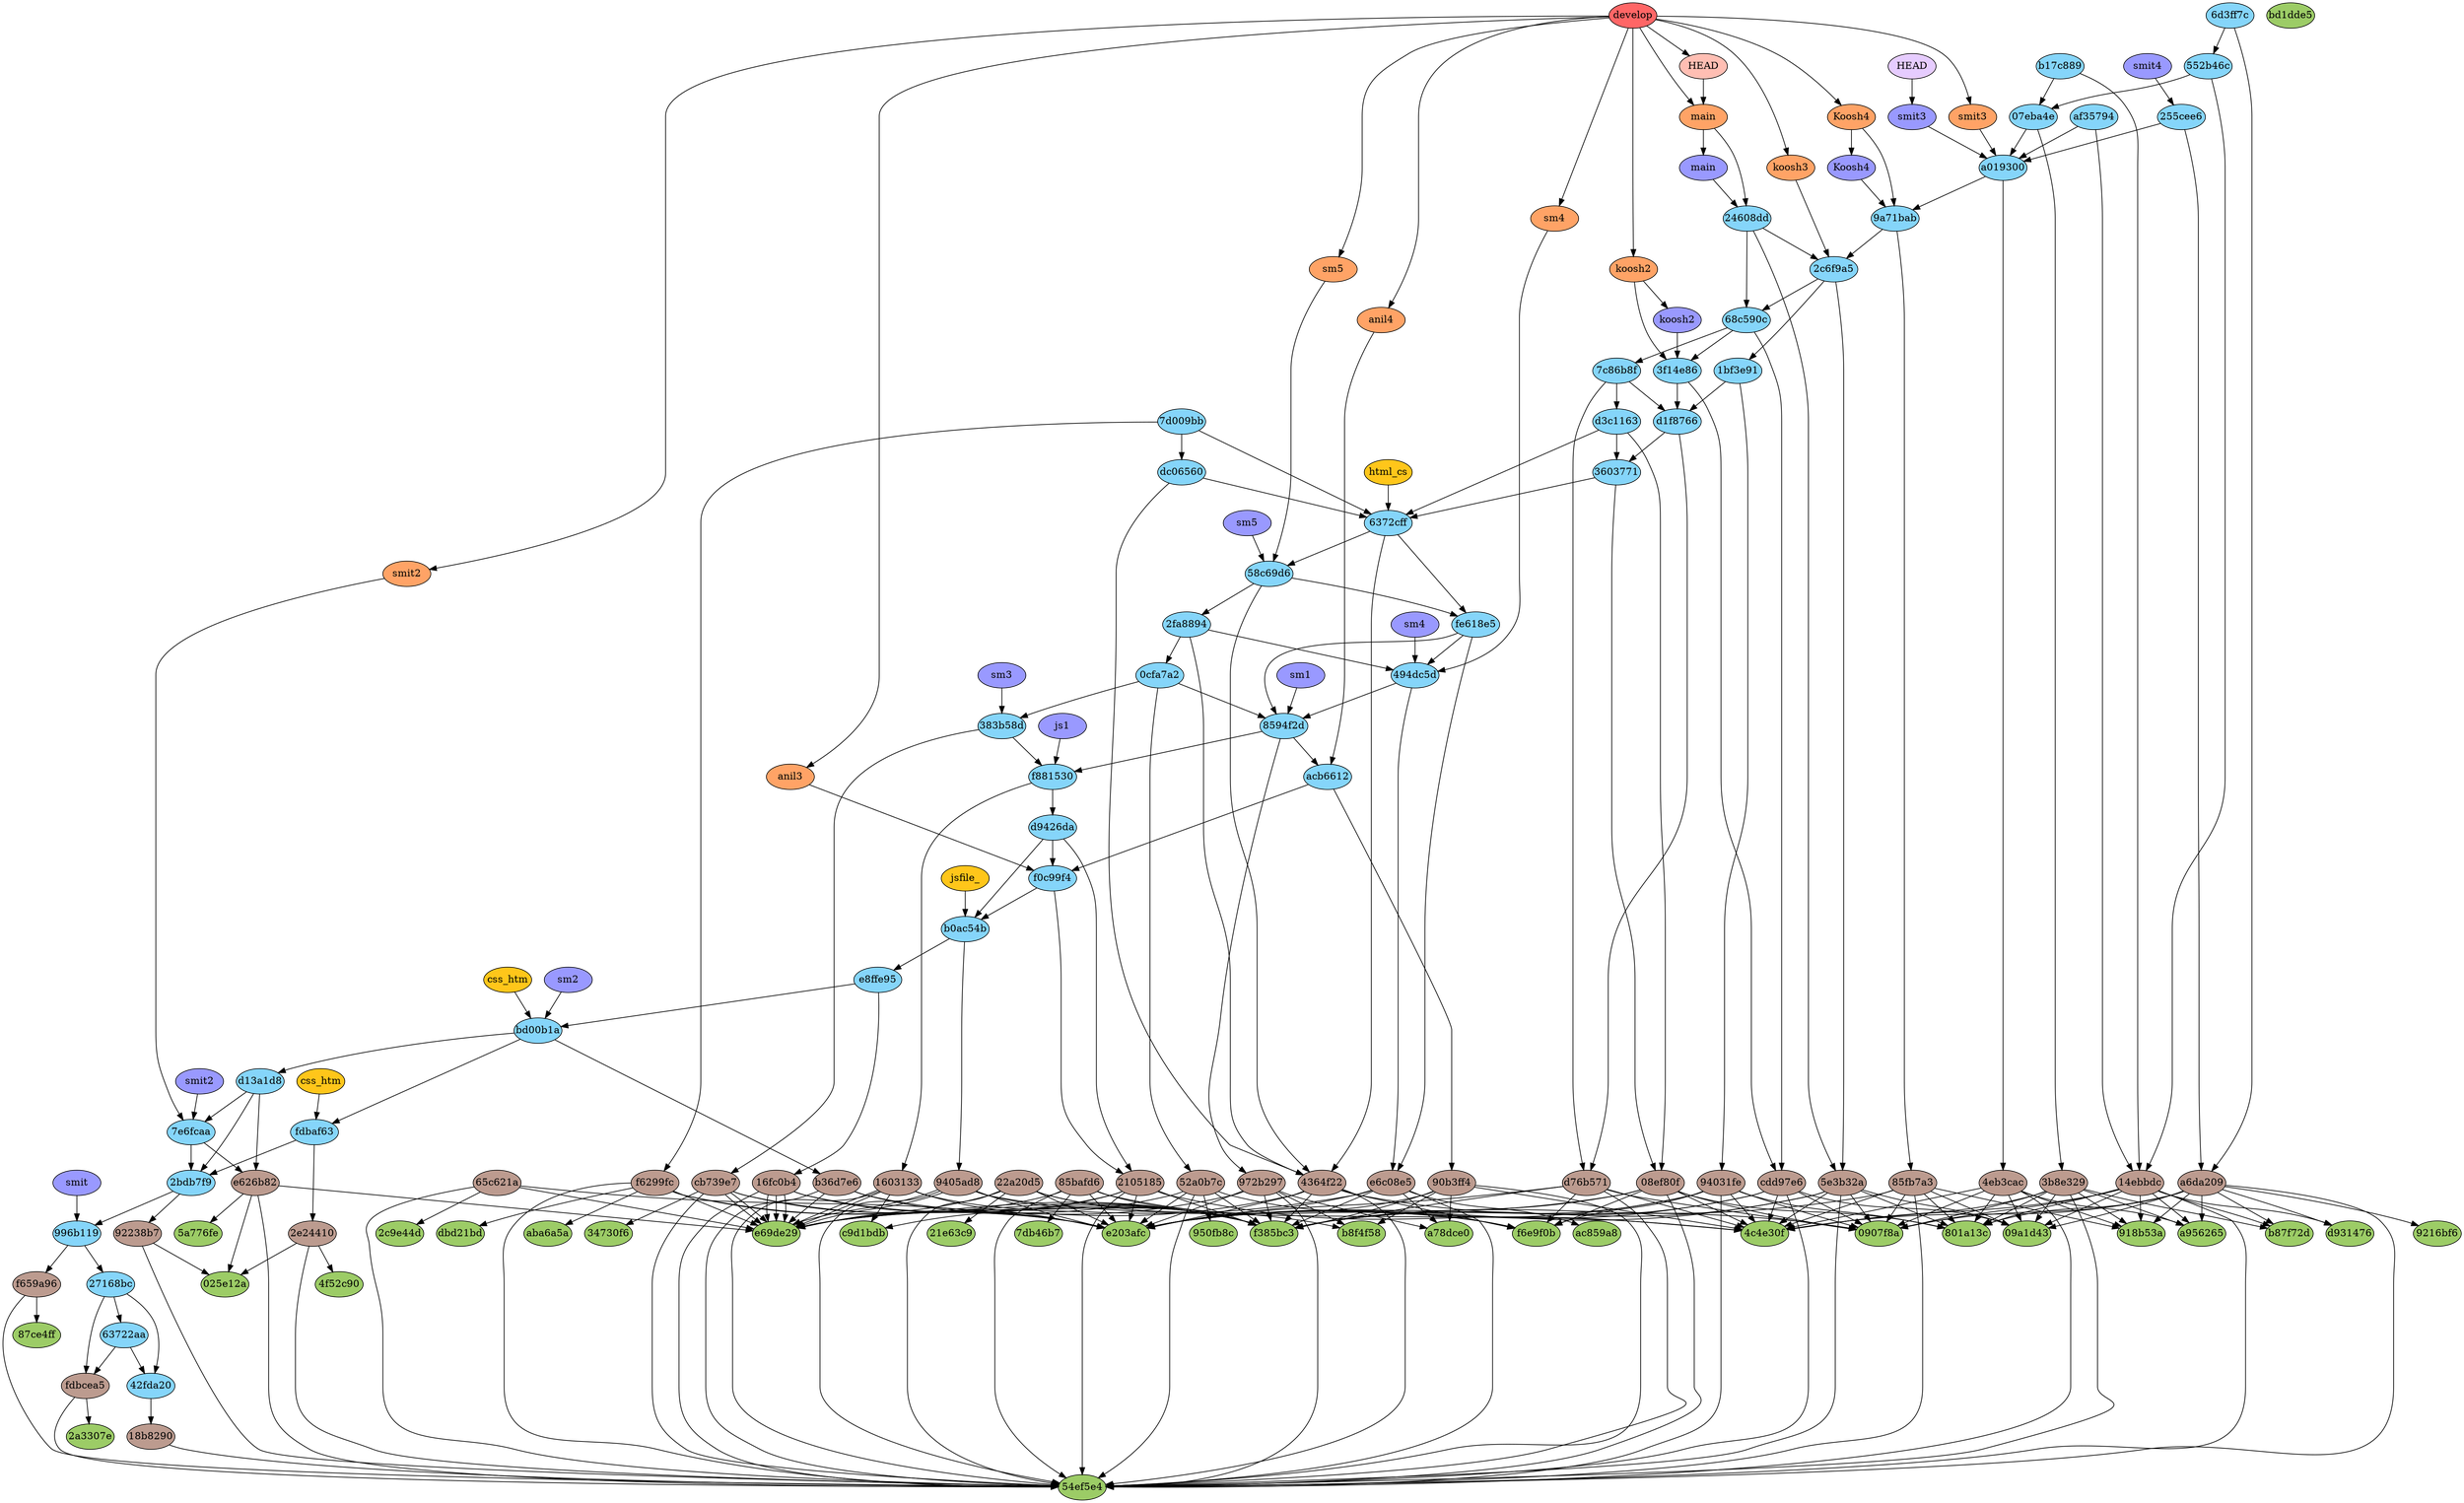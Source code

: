 digraph auto {
	graph [bgcolor=transparent]
	node [fixedsize=true style=filled width=0.95]
	"025e12a2d3c299935d744ea50833631679b128f5" [label="025e12a" fillcolor="#9ccc66"]
	"0907f8a0ab5c6d5aac7a6eb6f450ac57ad9f7856" [label="0907f8a" fillcolor="#9ccc66"]
	"09a1d43fa9dd03673c5a6683ce6570af875fa639" [label="09a1d43" fillcolor="#9ccc66"]
	"21e63c9a0003213a4cb2a0b214976bcee79ded65" [label="21e63c9" fillcolor="#9ccc66"]
	"2a3307e6277bccb6f06114865a2fd569e49e3162" [label="2a3307e" fillcolor="#9ccc66"]
	"2c9e44d42b731743ea1760d8265a14ad4be92c57" [label="2c9e44d" fillcolor="#9ccc66"]
	"34730f69b0415c18751c10579b3f1d33f0e72b1d" [label="34730f6" fillcolor="#9ccc66"]
	"4c4e30ffe66c7ef3ec60f8fdd4b7a3794564d8e1" [label="4c4e30f" fillcolor="#9ccc66"]
	"4f52c9066302dae6205df8d9d05d248cc44cf3ae" [label="4f52c90" fillcolor="#9ccc66"]
	"54ef5e46997fa4dadc5dd1f615c24daf3751232f" [label="54ef5e4" fillcolor="#9ccc66"]
	"5a776fe2833a135ba953c233f12a40859c499389" [label="5a776fe" fillcolor="#9ccc66"]
	"7db46b70a67619b2e4236b2542e626f1d9cdf0d6" [label="7db46b7" fillcolor="#9ccc66"]
	"801a13c8a942b9dc75c0362674c762fef686a52d" [label="801a13c" fillcolor="#9ccc66"]
	"87ce4ff118e3e0cbf7599f2d753416449ac0dce4" [label="87ce4ff" fillcolor="#9ccc66"]
	"918b53ac6f79f2d5fac6c55d49718ebd7da21e9d" [label="918b53a" fillcolor="#9ccc66"]
	"9216bf623df1d320b462d4f8b7ba479842a02798" [label="9216bf6" fillcolor="#9ccc66"]
	"950fb8c96d31f7a2cb73aeae348f887f361cb5e8" [label="950fb8c" fillcolor="#9ccc66"]
	a78dce0ca7af49bf731a9951d2de40ed9e18f211 [label=a78dce0 fillcolor="#9ccc66"]
	a956265e6c5b3fe4b164a1815d54deb47c5f8bad [label=a956265 fillcolor="#9ccc66"]
	aba6a5a9f290ec17065b0761489588497241268a [label=aba6a5a fillcolor="#9ccc66"]
	ac859a8ae2a1f2d9c89ad1fd42c3abcd7a368ffa [label=ac859a8 fillcolor="#9ccc66"]
	b87f72de4ae8449fc5c7d8450f6017a016fcf582 [label=b87f72d fillcolor="#9ccc66"]
	b8f4f582a02b66be170e6be90bf61f663c275419 [label=b8f4f58 fillcolor="#9ccc66"]
	bd1dde55811507db699a5dd60ab10228993ac9a9 [label=bd1dde5 fillcolor="#9ccc66"]
	c9d1bdb13cf34512d5a09e8ade7a228cf4211f16 [label=c9d1bdb fillcolor="#9ccc66"]
	d931476db2a614bc1a03998d5370df3756be48b2 [label=d931476 fillcolor="#9ccc66"]
	dbd21bd476873a20fa76be94ef6cc726f48ff8c7 [label=dbd21bd fillcolor="#9ccc66"]
	e203afc7e4dbd3e149647095c34dc554c5fc04f5 [label=e203afc fillcolor="#9ccc66"]
	e69de29bb2d1d6434b8b29ae775ad8c2e48c5391 [label=e69de29 fillcolor="#9ccc66"]
	f385bc35c42b800c2e85d98bf1839606113fc213 [label=f385bc3 fillcolor="#9ccc66"]
	f6e9f0bb646b2984736077508ac14749cfea23d9 [label=f6e9f0b fillcolor="#9ccc66"]
	"08ef80fbcec946b3b271da8857341a9e4baec30a" [label="08ef80f" fillcolor="#bc9b8f"]
	"08ef80fbcec946b3b271da8857341a9e4baec30a" -> "54ef5e46997fa4dadc5dd1f615c24daf3751232f"
	"08ef80fbcec946b3b271da8857341a9e4baec30a" -> e203afc7e4dbd3e149647095c34dc554c5fc04f5
	"08ef80fbcec946b3b271da8857341a9e4baec30a" -> f6e9f0bb646b2984736077508ac14749cfea23d9
	"08ef80fbcec946b3b271da8857341a9e4baec30a" -> "0907f8a0ab5c6d5aac7a6eb6f450ac57ad9f7856"
	"08ef80fbcec946b3b271da8857341a9e4baec30a" -> "801a13c8a942b9dc75c0362674c762fef686a52d"
	"08ef80fbcec946b3b271da8857341a9e4baec30a" -> f385bc35c42b800c2e85d98bf1839606113fc213
	"08ef80fbcec946b3b271da8857341a9e4baec30a" -> "4c4e30ffe66c7ef3ec60f8fdd4b7a3794564d8e1"
	"14ebbdcd248b43fda7b6239ddcbeed6a010b1eba" [label="14ebbdc" fillcolor="#bc9b8f"]
	"14ebbdcd248b43fda7b6239ddcbeed6a010b1eba" -> "54ef5e46997fa4dadc5dd1f615c24daf3751232f"
	"14ebbdcd248b43fda7b6239ddcbeed6a010b1eba" -> d931476db2a614bc1a03998d5370df3756be48b2
	"14ebbdcd248b43fda7b6239ddcbeed6a010b1eba" -> b87f72de4ae8449fc5c7d8450f6017a016fcf582
	"14ebbdcd248b43fda7b6239ddcbeed6a010b1eba" -> "918b53ac6f79f2d5fac6c55d49718ebd7da21e9d"
	"14ebbdcd248b43fda7b6239ddcbeed6a010b1eba" -> "09a1d43fa9dd03673c5a6683ce6570af875fa639"
	"14ebbdcd248b43fda7b6239ddcbeed6a010b1eba" -> "0907f8a0ab5c6d5aac7a6eb6f450ac57ad9f7856"
	"14ebbdcd248b43fda7b6239ddcbeed6a010b1eba" -> a956265e6c5b3fe4b164a1815d54deb47c5f8bad
	"14ebbdcd248b43fda7b6239ddcbeed6a010b1eba" -> "4c4e30ffe66c7ef3ec60f8fdd4b7a3794564d8e1"
	"14ebbdcd248b43fda7b6239ddcbeed6a010b1eba" -> "801a13c8a942b9dc75c0362674c762fef686a52d"
	"1603133d898f180ae48b0f8b3f4160a55d96c789" [label=1603133 fillcolor="#bc9b8f"]
	"1603133d898f180ae48b0f8b3f4160a55d96c789" -> "54ef5e46997fa4dadc5dd1f615c24daf3751232f"
	"1603133d898f180ae48b0f8b3f4160a55d96c789" -> e203afc7e4dbd3e149647095c34dc554c5fc04f5
	"1603133d898f180ae48b0f8b3f4160a55d96c789" -> c9d1bdb13cf34512d5a09e8ade7a228cf4211f16
	"1603133d898f180ae48b0f8b3f4160a55d96c789" -> e69de29bb2d1d6434b8b29ae775ad8c2e48c5391
	"1603133d898f180ae48b0f8b3f4160a55d96c789" -> f385bc35c42b800c2e85d98bf1839606113fc213
	"1603133d898f180ae48b0f8b3f4160a55d96c789" -> e69de29bb2d1d6434b8b29ae775ad8c2e48c5391
	"16fc0b4d3187ccc8e098395c262a44e9af2dce95" [label="16fc0b4" fillcolor="#bc9b8f"]
	"16fc0b4d3187ccc8e098395c262a44e9af2dce95" -> "54ef5e46997fa4dadc5dd1f615c24daf3751232f"
	"16fc0b4d3187ccc8e098395c262a44e9af2dce95" -> e203afc7e4dbd3e149647095c34dc554c5fc04f5
	"16fc0b4d3187ccc8e098395c262a44e9af2dce95" -> e69de29bb2d1d6434b8b29ae775ad8c2e48c5391
	"16fc0b4d3187ccc8e098395c262a44e9af2dce95" -> e69de29bb2d1d6434b8b29ae775ad8c2e48c5391
	"16fc0b4d3187ccc8e098395c262a44e9af2dce95" -> f385bc35c42b800c2e85d98bf1839606113fc213
	"16fc0b4d3187ccc8e098395c262a44e9af2dce95" -> e69de29bb2d1d6434b8b29ae775ad8c2e48c5391
	"18b8290ccd4fc980729c7337e24f33cf74caa8ea" [label="18b8290" fillcolor="#bc9b8f"]
	"18b8290ccd4fc980729c7337e24f33cf74caa8ea" -> "54ef5e46997fa4dadc5dd1f615c24daf3751232f"
	"21051850a6c05c931362b1c1bc6c61691b870cd5" [label=2105185 fillcolor="#bc9b8f"]
	"21051850a6c05c931362b1c1bc6c61691b870cd5" -> "54ef5e46997fa4dadc5dd1f615c24daf3751232f"
	"21051850a6c05c931362b1c1bc6c61691b870cd5" -> e203afc7e4dbd3e149647095c34dc554c5fc04f5
	"21051850a6c05c931362b1c1bc6c61691b870cd5" -> c9d1bdb13cf34512d5a09e8ade7a228cf4211f16
	"21051850a6c05c931362b1c1bc6c61691b870cd5" -> e69de29bb2d1d6434b8b29ae775ad8c2e48c5391
	"21051850a6c05c931362b1c1bc6c61691b870cd5" -> f385bc35c42b800c2e85d98bf1839606113fc213
	"21051850a6c05c931362b1c1bc6c61691b870cd5" -> "4c4e30ffe66c7ef3ec60f8fdd4b7a3794564d8e1"
	"22a20d57e59c3417372285a6934a1a25e56e0b4c" [label="22a20d5" fillcolor="#bc9b8f"]
	"22a20d57e59c3417372285a6934a1a25e56e0b4c" -> "54ef5e46997fa4dadc5dd1f615c24daf3751232f"
	"22a20d57e59c3417372285a6934a1a25e56e0b4c" -> e203afc7e4dbd3e149647095c34dc554c5fc04f5
	"22a20d57e59c3417372285a6934a1a25e56e0b4c" -> "21e63c9a0003213a4cb2a0b214976bcee79ded65"
	"22a20d57e59c3417372285a6934a1a25e56e0b4c" -> b8f4f582a02b66be170e6be90bf61f663c275419
	"22a20d57e59c3417372285a6934a1a25e56e0b4c" -> f385bc35c42b800c2e85d98bf1839606113fc213
	"22a20d57e59c3417372285a6934a1a25e56e0b4c" -> e69de29bb2d1d6434b8b29ae775ad8c2e48c5391
	"2e24410bf9259914400b259826a0ecfee8c62a83" [label="2e24410" fillcolor="#bc9b8f"]
	"2e24410bf9259914400b259826a0ecfee8c62a83" -> "54ef5e46997fa4dadc5dd1f615c24daf3751232f"
	"2e24410bf9259914400b259826a0ecfee8c62a83" -> "025e12a2d3c299935d744ea50833631679b128f5"
	"2e24410bf9259914400b259826a0ecfee8c62a83" -> "4f52c9066302dae6205df8d9d05d248cc44cf3ae"
	"3b8e32960eab16390633e9b6c50dcbfd900c5f93" [label="3b8e329" fillcolor="#bc9b8f"]
	"3b8e32960eab16390633e9b6c50dcbfd900c5f93" -> "54ef5e46997fa4dadc5dd1f615c24daf3751232f"
	"3b8e32960eab16390633e9b6c50dcbfd900c5f93" -> b87f72de4ae8449fc5c7d8450f6017a016fcf582
	"3b8e32960eab16390633e9b6c50dcbfd900c5f93" -> "918b53ac6f79f2d5fac6c55d49718ebd7da21e9d"
	"3b8e32960eab16390633e9b6c50dcbfd900c5f93" -> "09a1d43fa9dd03673c5a6683ce6570af875fa639"
	"3b8e32960eab16390633e9b6c50dcbfd900c5f93" -> "0907f8a0ab5c6d5aac7a6eb6f450ac57ad9f7856"
	"3b8e32960eab16390633e9b6c50dcbfd900c5f93" -> a956265e6c5b3fe4b164a1815d54deb47c5f8bad
	"3b8e32960eab16390633e9b6c50dcbfd900c5f93" -> "4c4e30ffe66c7ef3ec60f8fdd4b7a3794564d8e1"
	"3b8e32960eab16390633e9b6c50dcbfd900c5f93" -> "801a13c8a942b9dc75c0362674c762fef686a52d"
	"4364f221a9ba2040d33ef7caa91170267e3b42fd" [label="4364f22" fillcolor="#bc9b8f"]
	"4364f221a9ba2040d33ef7caa91170267e3b42fd" -> "54ef5e46997fa4dadc5dd1f615c24daf3751232f"
	"4364f221a9ba2040d33ef7caa91170267e3b42fd" -> e203afc7e4dbd3e149647095c34dc554c5fc04f5
	"4364f221a9ba2040d33ef7caa91170267e3b42fd" -> f6e9f0bb646b2984736077508ac14749cfea23d9
	"4364f221a9ba2040d33ef7caa91170267e3b42fd" -> "0907f8a0ab5c6d5aac7a6eb6f450ac57ad9f7856"
	"4364f221a9ba2040d33ef7caa91170267e3b42fd" -> f385bc35c42b800c2e85d98bf1839606113fc213
	"4364f221a9ba2040d33ef7caa91170267e3b42fd" -> e69de29bb2d1d6434b8b29ae775ad8c2e48c5391
	"4eb3caced579ca4d41008e53f98cc7108e889dc4" [label="4eb3cac" fillcolor="#bc9b8f"]
	"4eb3caced579ca4d41008e53f98cc7108e889dc4" -> "54ef5e46997fa4dadc5dd1f615c24daf3751232f"
	"4eb3caced579ca4d41008e53f98cc7108e889dc4" -> "918b53ac6f79f2d5fac6c55d49718ebd7da21e9d"
	"4eb3caced579ca4d41008e53f98cc7108e889dc4" -> "09a1d43fa9dd03673c5a6683ce6570af875fa639"
	"4eb3caced579ca4d41008e53f98cc7108e889dc4" -> "0907f8a0ab5c6d5aac7a6eb6f450ac57ad9f7856"
	"4eb3caced579ca4d41008e53f98cc7108e889dc4" -> a956265e6c5b3fe4b164a1815d54deb47c5f8bad
	"4eb3caced579ca4d41008e53f98cc7108e889dc4" -> "4c4e30ffe66c7ef3ec60f8fdd4b7a3794564d8e1"
	"4eb3caced579ca4d41008e53f98cc7108e889dc4" -> "801a13c8a942b9dc75c0362674c762fef686a52d"
	"52a0b7ca741045d2fdda51c945fbc8ef4c70c2a4" [label="52a0b7c" fillcolor="#bc9b8f"]
	"52a0b7ca741045d2fdda51c945fbc8ef4c70c2a4" -> "54ef5e46997fa4dadc5dd1f615c24daf3751232f"
	"52a0b7ca741045d2fdda51c945fbc8ef4c70c2a4" -> e203afc7e4dbd3e149647095c34dc554c5fc04f5
	"52a0b7ca741045d2fdda51c945fbc8ef4c70c2a4" -> f6e9f0bb646b2984736077508ac14749cfea23d9
	"52a0b7ca741045d2fdda51c945fbc8ef4c70c2a4" -> "950fb8c96d31f7a2cb73aeae348f887f361cb5e8"
	"52a0b7ca741045d2fdda51c945fbc8ef4c70c2a4" -> f385bc35c42b800c2e85d98bf1839606113fc213
	"52a0b7ca741045d2fdda51c945fbc8ef4c70c2a4" -> e69de29bb2d1d6434b8b29ae775ad8c2e48c5391
	"5e3b32a60eddf9cd15b5d1d34624b3e151493acc" [label="5e3b32a" fillcolor="#bc9b8f"]
	"5e3b32a60eddf9cd15b5d1d34624b3e151493acc" -> "54ef5e46997fa4dadc5dd1f615c24daf3751232f"
	"5e3b32a60eddf9cd15b5d1d34624b3e151493acc" -> e203afc7e4dbd3e149647095c34dc554c5fc04f5
	"5e3b32a60eddf9cd15b5d1d34624b3e151493acc" -> "09a1d43fa9dd03673c5a6683ce6570af875fa639"
	"5e3b32a60eddf9cd15b5d1d34624b3e151493acc" -> "0907f8a0ab5c6d5aac7a6eb6f450ac57ad9f7856"
	"5e3b32a60eddf9cd15b5d1d34624b3e151493acc" -> f385bc35c42b800c2e85d98bf1839606113fc213
	"5e3b32a60eddf9cd15b5d1d34624b3e151493acc" -> "4c4e30ffe66c7ef3ec60f8fdd4b7a3794564d8e1"
	"5e3b32a60eddf9cd15b5d1d34624b3e151493acc" -> "801a13c8a942b9dc75c0362674c762fef686a52d"
	"65c621af2fa8b5dba40f44c1f1f252d086aa6830" [label="65c621a" fillcolor="#bc9b8f"]
	"65c621af2fa8b5dba40f44c1f1f252d086aa6830" -> "54ef5e46997fa4dadc5dd1f615c24daf3751232f"
	"65c621af2fa8b5dba40f44c1f1f252d086aa6830" -> e203afc7e4dbd3e149647095c34dc554c5fc04f5
	"65c621af2fa8b5dba40f44c1f1f252d086aa6830" -> "2c9e44d42b731743ea1760d8265a14ad4be92c57"
	"65c621af2fa8b5dba40f44c1f1f252d086aa6830" -> e69de29bb2d1d6434b8b29ae775ad8c2e48c5391
	"85bafd65dc9bc0c0ea25cbea35e92f9a4dbc8e3c" [label="85bafd6" fillcolor="#bc9b8f"]
	"85bafd65dc9bc0c0ea25cbea35e92f9a4dbc8e3c" -> "54ef5e46997fa4dadc5dd1f615c24daf3751232f"
	"85bafd65dc9bc0c0ea25cbea35e92f9a4dbc8e3c" -> e203afc7e4dbd3e149647095c34dc554c5fc04f5
	"85bafd65dc9bc0c0ea25cbea35e92f9a4dbc8e3c" -> f6e9f0bb646b2984736077508ac14749cfea23d9
	"85bafd65dc9bc0c0ea25cbea35e92f9a4dbc8e3c" -> "7db46b70a67619b2e4236b2542e626f1d9cdf0d6"
	"85bafd65dc9bc0c0ea25cbea35e92f9a4dbc8e3c" -> f385bc35c42b800c2e85d98bf1839606113fc213
	"85bafd65dc9bc0c0ea25cbea35e92f9a4dbc8e3c" -> e69de29bb2d1d6434b8b29ae775ad8c2e48c5391
	"85fb7a3d9231290784bf9faff1708572368dedff" [label="85fb7a3" fillcolor="#bc9b8f"]
	"85fb7a3d9231290784bf9faff1708572368dedff" -> "54ef5e46997fa4dadc5dd1f615c24daf3751232f"
	"85fb7a3d9231290784bf9faff1708572368dedff" -> "918b53ac6f79f2d5fac6c55d49718ebd7da21e9d"
	"85fb7a3d9231290784bf9faff1708572368dedff" -> "09a1d43fa9dd03673c5a6683ce6570af875fa639"
	"85fb7a3d9231290784bf9faff1708572368dedff" -> "0907f8a0ab5c6d5aac7a6eb6f450ac57ad9f7856"
	"85fb7a3d9231290784bf9faff1708572368dedff" -> f385bc35c42b800c2e85d98bf1839606113fc213
	"85fb7a3d9231290784bf9faff1708572368dedff" -> "4c4e30ffe66c7ef3ec60f8fdd4b7a3794564d8e1"
	"85fb7a3d9231290784bf9faff1708572368dedff" -> "801a13c8a942b9dc75c0362674c762fef686a52d"
	"90b3ff46a4cf542d8d5e3da1cd1f089b22faa7fa" [label="90b3ff4" fillcolor="#bc9b8f"]
	"90b3ff46a4cf542d8d5e3da1cd1f089b22faa7fa" -> "54ef5e46997fa4dadc5dd1f615c24daf3751232f"
	"90b3ff46a4cf542d8d5e3da1cd1f089b22faa7fa" -> e203afc7e4dbd3e149647095c34dc554c5fc04f5
	"90b3ff46a4cf542d8d5e3da1cd1f089b22faa7fa" -> a78dce0ca7af49bf731a9951d2de40ed9e18f211
	"90b3ff46a4cf542d8d5e3da1cd1f089b22faa7fa" -> b8f4f582a02b66be170e6be90bf61f663c275419
	"90b3ff46a4cf542d8d5e3da1cd1f089b22faa7fa" -> f385bc35c42b800c2e85d98bf1839606113fc213
	"90b3ff46a4cf542d8d5e3da1cd1f089b22faa7fa" -> "4c4e30ffe66c7ef3ec60f8fdd4b7a3794564d8e1"
	"92238b7535cd5415dafe1e0bec56fa53cfe42303" [label="92238b7" fillcolor="#bc9b8f"]
	"92238b7535cd5415dafe1e0bec56fa53cfe42303" -> "54ef5e46997fa4dadc5dd1f615c24daf3751232f"
	"92238b7535cd5415dafe1e0bec56fa53cfe42303" -> "025e12a2d3c299935d744ea50833631679b128f5"
	"94031fe0ca170257f2edf852bcf9202bc14bad43" [label="94031fe" fillcolor="#bc9b8f"]
	"94031fe0ca170257f2edf852bcf9202bc14bad43" -> "54ef5e46997fa4dadc5dd1f615c24daf3751232f"
	"94031fe0ca170257f2edf852bcf9202bc14bad43" -> e203afc7e4dbd3e149647095c34dc554c5fc04f5
	"94031fe0ca170257f2edf852bcf9202bc14bad43" -> f6e9f0bb646b2984736077508ac14749cfea23d9
	"94031fe0ca170257f2edf852bcf9202bc14bad43" -> "0907f8a0ab5c6d5aac7a6eb6f450ac57ad9f7856"
	"94031fe0ca170257f2edf852bcf9202bc14bad43" -> f385bc35c42b800c2e85d98bf1839606113fc213
	"94031fe0ca170257f2edf852bcf9202bc14bad43" -> "4c4e30ffe66c7ef3ec60f8fdd4b7a3794564d8e1"
	"94031fe0ca170257f2edf852bcf9202bc14bad43" -> "801a13c8a942b9dc75c0362674c762fef686a52d"
	"9405ad8ef02f20603a4dbf86dd3c2c7bc1678705" [label="9405ad8" fillcolor="#bc9b8f"]
	"9405ad8ef02f20603a4dbf86dd3c2c7bc1678705" -> "54ef5e46997fa4dadc5dd1f615c24daf3751232f"
	"9405ad8ef02f20603a4dbf86dd3c2c7bc1678705" -> e203afc7e4dbd3e149647095c34dc554c5fc04f5
	"9405ad8ef02f20603a4dbf86dd3c2c7bc1678705" -> e69de29bb2d1d6434b8b29ae775ad8c2e48c5391
	"9405ad8ef02f20603a4dbf86dd3c2c7bc1678705" -> e69de29bb2d1d6434b8b29ae775ad8c2e48c5391
	"9405ad8ef02f20603a4dbf86dd3c2c7bc1678705" -> f385bc35c42b800c2e85d98bf1839606113fc213
	"9405ad8ef02f20603a4dbf86dd3c2c7bc1678705" -> "4c4e30ffe66c7ef3ec60f8fdd4b7a3794564d8e1"
	"972b2971ebfea701bef04b56ef9a6642e8f8ef55" [label="972b297" fillcolor="#bc9b8f"]
	"972b2971ebfea701bef04b56ef9a6642e8f8ef55" -> "54ef5e46997fa4dadc5dd1f615c24daf3751232f"
	"972b2971ebfea701bef04b56ef9a6642e8f8ef55" -> e203afc7e4dbd3e149647095c34dc554c5fc04f5
	"972b2971ebfea701bef04b56ef9a6642e8f8ef55" -> a78dce0ca7af49bf731a9951d2de40ed9e18f211
	"972b2971ebfea701bef04b56ef9a6642e8f8ef55" -> b8f4f582a02b66be170e6be90bf61f663c275419
	"972b2971ebfea701bef04b56ef9a6642e8f8ef55" -> f385bc35c42b800c2e85d98bf1839606113fc213
	"972b2971ebfea701bef04b56ef9a6642e8f8ef55" -> e69de29bb2d1d6434b8b29ae775ad8c2e48c5391
	a6da209686d7e3e67dcf839c073746cd113a69ad [label=a6da209 fillcolor="#bc9b8f"]
	a6da209686d7e3e67dcf839c073746cd113a69ad -> "54ef5e46997fa4dadc5dd1f615c24daf3751232f"
	a6da209686d7e3e67dcf839c073746cd113a69ad -> d931476db2a614bc1a03998d5370df3756be48b2
	a6da209686d7e3e67dcf839c073746cd113a69ad -> b87f72de4ae8449fc5c7d8450f6017a016fcf582
	a6da209686d7e3e67dcf839c073746cd113a69ad -> "9216bf623df1d320b462d4f8b7ba479842a02798"
	a6da209686d7e3e67dcf839c073746cd113a69ad -> "918b53ac6f79f2d5fac6c55d49718ebd7da21e9d"
	a6da209686d7e3e67dcf839c073746cd113a69ad -> "09a1d43fa9dd03673c5a6683ce6570af875fa639"
	a6da209686d7e3e67dcf839c073746cd113a69ad -> "0907f8a0ab5c6d5aac7a6eb6f450ac57ad9f7856"
	a6da209686d7e3e67dcf839c073746cd113a69ad -> a956265e6c5b3fe4b164a1815d54deb47c5f8bad
	a6da209686d7e3e67dcf839c073746cd113a69ad -> "4c4e30ffe66c7ef3ec60f8fdd4b7a3794564d8e1"
	a6da209686d7e3e67dcf839c073746cd113a69ad -> "801a13c8a942b9dc75c0362674c762fef686a52d"
	b36d7e619aa2d1c5f18dd7a3e5b40d75fb43351d [label=b36d7e6 fillcolor="#bc9b8f"]
	b36d7e619aa2d1c5f18dd7a3e5b40d75fb43351d -> "54ef5e46997fa4dadc5dd1f615c24daf3751232f"
	b36d7e619aa2d1c5f18dd7a3e5b40d75fb43351d -> e203afc7e4dbd3e149647095c34dc554c5fc04f5
	b36d7e619aa2d1c5f18dd7a3e5b40d75fb43351d -> f385bc35c42b800c2e85d98bf1839606113fc213
	b36d7e619aa2d1c5f18dd7a3e5b40d75fb43351d -> e69de29bb2d1d6434b8b29ae775ad8c2e48c5391
	cb739e7ebfee7fbedcbd21c97c40de1b66b3bd86 [label=cb739e7 fillcolor="#bc9b8f"]
	cb739e7ebfee7fbedcbd21c97c40de1b66b3bd86 -> "54ef5e46997fa4dadc5dd1f615c24daf3751232f"
	cb739e7ebfee7fbedcbd21c97c40de1b66b3bd86 -> e203afc7e4dbd3e149647095c34dc554c5fc04f5
	cb739e7ebfee7fbedcbd21c97c40de1b66b3bd86 -> "34730f69b0415c18751c10579b3f1d33f0e72b1d"
	cb739e7ebfee7fbedcbd21c97c40de1b66b3bd86 -> e69de29bb2d1d6434b8b29ae775ad8c2e48c5391
	cb739e7ebfee7fbedcbd21c97c40de1b66b3bd86 -> f385bc35c42b800c2e85d98bf1839606113fc213
	cb739e7ebfee7fbedcbd21c97c40de1b66b3bd86 -> e69de29bb2d1d6434b8b29ae775ad8c2e48c5391
	cdd97e6540307e38bb29d7eb54dc3c1a1803f499 [label=cdd97e6 fillcolor="#bc9b8f"]
	cdd97e6540307e38bb29d7eb54dc3c1a1803f499 -> "54ef5e46997fa4dadc5dd1f615c24daf3751232f"
	cdd97e6540307e38bb29d7eb54dc3c1a1803f499 -> e203afc7e4dbd3e149647095c34dc554c5fc04f5
	cdd97e6540307e38bb29d7eb54dc3c1a1803f499 -> "09a1d43fa9dd03673c5a6683ce6570af875fa639"
	cdd97e6540307e38bb29d7eb54dc3c1a1803f499 -> "0907f8a0ab5c6d5aac7a6eb6f450ac57ad9f7856"
	cdd97e6540307e38bb29d7eb54dc3c1a1803f499 -> f385bc35c42b800c2e85d98bf1839606113fc213
	cdd97e6540307e38bb29d7eb54dc3c1a1803f499 -> "4c4e30ffe66c7ef3ec60f8fdd4b7a3794564d8e1"
	d76b571717d617dcda3b356c59eea645dbc690a7 [label=d76b571 fillcolor="#bc9b8f"]
	d76b571717d617dcda3b356c59eea645dbc690a7 -> "54ef5e46997fa4dadc5dd1f615c24daf3751232f"
	d76b571717d617dcda3b356c59eea645dbc690a7 -> e203afc7e4dbd3e149647095c34dc554c5fc04f5
	d76b571717d617dcda3b356c59eea645dbc690a7 -> f6e9f0bb646b2984736077508ac14749cfea23d9
	d76b571717d617dcda3b356c59eea645dbc690a7 -> "0907f8a0ab5c6d5aac7a6eb6f450ac57ad9f7856"
	d76b571717d617dcda3b356c59eea645dbc690a7 -> f385bc35c42b800c2e85d98bf1839606113fc213
	d76b571717d617dcda3b356c59eea645dbc690a7 -> "4c4e30ffe66c7ef3ec60f8fdd4b7a3794564d8e1"
	e626b82307c7daed86b7ebeefb314c8a729cfbaa [label=e626b82 fillcolor="#bc9b8f"]
	e626b82307c7daed86b7ebeefb314c8a729cfbaa -> "54ef5e46997fa4dadc5dd1f615c24daf3751232f"
	e626b82307c7daed86b7ebeefb314c8a729cfbaa -> "025e12a2d3c299935d744ea50833631679b128f5"
	e626b82307c7daed86b7ebeefb314c8a729cfbaa -> "5a776fe2833a135ba953c233f12a40859c499389"
	e626b82307c7daed86b7ebeefb314c8a729cfbaa -> e69de29bb2d1d6434b8b29ae775ad8c2e48c5391
	e6c08e578a03dcc4a9232f500c67c43f23c9b803 [label=e6c08e5 fillcolor="#bc9b8f"]
	e6c08e578a03dcc4a9232f500c67c43f23c9b803 -> "54ef5e46997fa4dadc5dd1f615c24daf3751232f"
	e6c08e578a03dcc4a9232f500c67c43f23c9b803 -> e203afc7e4dbd3e149647095c34dc554c5fc04f5
	e6c08e578a03dcc4a9232f500c67c43f23c9b803 -> a78dce0ca7af49bf731a9951d2de40ed9e18f211
	e6c08e578a03dcc4a9232f500c67c43f23c9b803 -> ac859a8ae2a1f2d9c89ad1fd42c3abcd7a368ffa
	e6c08e578a03dcc4a9232f500c67c43f23c9b803 -> f385bc35c42b800c2e85d98bf1839606113fc213
	e6c08e578a03dcc4a9232f500c67c43f23c9b803 -> e69de29bb2d1d6434b8b29ae775ad8c2e48c5391
	f6299fc31204429b6a19b8587594fc68cc84e0d2 [label=f6299fc fillcolor="#bc9b8f"]
	f6299fc31204429b6a19b8587594fc68cc84e0d2 -> "54ef5e46997fa4dadc5dd1f615c24daf3751232f"
	f6299fc31204429b6a19b8587594fc68cc84e0d2 -> e203afc7e4dbd3e149647095c34dc554c5fc04f5
	f6299fc31204429b6a19b8587594fc68cc84e0d2 -> dbd21bd476873a20fa76be94ef6cc726f48ff8c7
	f6299fc31204429b6a19b8587594fc68cc84e0d2 -> aba6a5a9f290ec17065b0761489588497241268a
	f6299fc31204429b6a19b8587594fc68cc84e0d2 -> f385bc35c42b800c2e85d98bf1839606113fc213
	f6299fc31204429b6a19b8587594fc68cc84e0d2 -> e69de29bb2d1d6434b8b29ae775ad8c2e48c5391
	f659a96a4267a6db7935bc0ed4ab00de778fa979 [label=f659a96 fillcolor="#bc9b8f"]
	f659a96a4267a6db7935bc0ed4ab00de778fa979 -> "54ef5e46997fa4dadc5dd1f615c24daf3751232f"
	f659a96a4267a6db7935bc0ed4ab00de778fa979 -> "87ce4ff118e3e0cbf7599f2d753416449ac0dce4"
	fdbcea580f4a13d1089f9010db2aec6463c208c3 [label=fdbcea5 fillcolor="#bc9b8f"]
	fdbcea580f4a13d1089f9010db2aec6463c208c3 -> "54ef5e46997fa4dadc5dd1f615c24daf3751232f"
	fdbcea580f4a13d1089f9010db2aec6463c208c3 -> "2a3307e6277bccb6f06114865a2fd569e49e3162"
	"07eba4e13f1650c470183e392af3b0e99f79d66c" [label="07eba4e" fillcolor="#85d5fa"]
	"07eba4e13f1650c470183e392af3b0e99f79d66c" -> "3b8e32960eab16390633e9b6c50dcbfd900c5f93"
	"07eba4e13f1650c470183e392af3b0e99f79d66c" -> a0193000e48dc2e8bf8791f14ee757ae8a1be1a6
	"0cfa7a26b62e8d5f946af50f5ebb9218a4e91c45" [label="0cfa7a2" fillcolor="#85d5fa"]
	"0cfa7a26b62e8d5f946af50f5ebb9218a4e91c45" -> "52a0b7ca741045d2fdda51c945fbc8ef4c70c2a4"
	"0cfa7a26b62e8d5f946af50f5ebb9218a4e91c45" -> "8594f2d6be999bcb79233cfa6d6d15489bf4e38b"
	"0cfa7a26b62e8d5f946af50f5ebb9218a4e91c45" -> "383b58dde106a6655893febf743c43774d28eb8c"
	"1bf3e9193d26ddcd23cd1d6944ec42ef10d9e808" [label="1bf3e91" fillcolor="#85d5fa"]
	"1bf3e9193d26ddcd23cd1d6944ec42ef10d9e808" -> "94031fe0ca170257f2edf852bcf9202bc14bad43"
	"1bf3e9193d26ddcd23cd1d6944ec42ef10d9e808" -> d1f876624a319fda1e802984107a4d8633de3917
	"24608dd15b680849333c481498626eb636f1bbef" [label="24608dd" fillcolor="#85d5fa"]
	"24608dd15b680849333c481498626eb636f1bbef" -> "5e3b32a60eddf9cd15b5d1d34624b3e151493acc"
	"24608dd15b680849333c481498626eb636f1bbef" -> "68c590c83c95bc879b3c60d8650c06a544c5031f"
	"24608dd15b680849333c481498626eb636f1bbef" -> "2c6f9a58b440dba99c3db45ccbc394dc15644779"
	"255cee69f93c7ef4ddf294478f792ed2ef50fbf5" [label="255cee6" fillcolor="#85d5fa"]
	"255cee69f93c7ef4ddf294478f792ed2ef50fbf5" -> a6da209686d7e3e67dcf839c073746cd113a69ad
	"255cee69f93c7ef4ddf294478f792ed2ef50fbf5" -> a0193000e48dc2e8bf8791f14ee757ae8a1be1a6
	"27168bceacaf105665da39ca1c930f688cc4dc36" [label="27168bc" fillcolor="#85d5fa"]
	"27168bceacaf105665da39ca1c930f688cc4dc36" -> fdbcea580f4a13d1089f9010db2aec6463c208c3
	"27168bceacaf105665da39ca1c930f688cc4dc36" -> "42fda20a86e9c8844bf64d9abfa1e95359bfa3eb"
	"27168bceacaf105665da39ca1c930f688cc4dc36" -> "63722aab8d63600bc7d5fdc31e82543ed00cac26"
	"2bdb7f9819e5a813c64a92b4d8f1cc032db16edc" [label="2bdb7f9" fillcolor="#85d5fa"]
	"2bdb7f9819e5a813c64a92b4d8f1cc032db16edc" -> "92238b7535cd5415dafe1e0bec56fa53cfe42303"
	"2bdb7f9819e5a813c64a92b4d8f1cc032db16edc" -> "996b11977a96cd92f3b702b190e919acf2c8399d"
	"2c6f9a58b440dba99c3db45ccbc394dc15644779" [label="2c6f9a5" fillcolor="#85d5fa"]
	"2c6f9a58b440dba99c3db45ccbc394dc15644779" -> "5e3b32a60eddf9cd15b5d1d34624b3e151493acc"
	"2c6f9a58b440dba99c3db45ccbc394dc15644779" -> "1bf3e9193d26ddcd23cd1d6944ec42ef10d9e808"
	"2c6f9a58b440dba99c3db45ccbc394dc15644779" -> "68c590c83c95bc879b3c60d8650c06a544c5031f"
	"2fa88945f8a213009d10c1df94d835c35ce464b7" [label="2fa8894" fillcolor="#85d5fa"]
	"2fa88945f8a213009d10c1df94d835c35ce464b7" -> "4364f221a9ba2040d33ef7caa91170267e3b42fd"
	"2fa88945f8a213009d10c1df94d835c35ce464b7" -> "0cfa7a26b62e8d5f946af50f5ebb9218a4e91c45"
	"2fa88945f8a213009d10c1df94d835c35ce464b7" -> "494dc5d0efd5231d7a48d68dd1ec7364aa3cf08a"
	"3603771cbe2707bc32e6ab67e6f53e8632cdd346" [label=3603771 fillcolor="#85d5fa"]
	"3603771cbe2707bc32e6ab67e6f53e8632cdd346" -> "08ef80fbcec946b3b271da8857341a9e4baec30a"
	"3603771cbe2707bc32e6ab67e6f53e8632cdd346" -> "6372cff56f915cc1b4977c0042419ebbe00fd267"
	"383b58dde106a6655893febf743c43774d28eb8c" [label="383b58d" fillcolor="#85d5fa"]
	"383b58dde106a6655893febf743c43774d28eb8c" -> cb739e7ebfee7fbedcbd21c97c40de1b66b3bd86
	"383b58dde106a6655893febf743c43774d28eb8c" -> f8815305634a50a4b609ce4757ffcd14a6609aa6
	"3f14e8609d28a336d9a4aca5a5a7bf998ea4bd8f" [label="3f14e86" fillcolor="#85d5fa"]
	"3f14e8609d28a336d9a4aca5a5a7bf998ea4bd8f" -> cdd97e6540307e38bb29d7eb54dc3c1a1803f499
	"3f14e8609d28a336d9a4aca5a5a7bf998ea4bd8f" -> d1f876624a319fda1e802984107a4d8633de3917
	"42fda20a86e9c8844bf64d9abfa1e95359bfa3eb" [label="42fda20" fillcolor="#85d5fa"]
	"42fda20a86e9c8844bf64d9abfa1e95359bfa3eb" -> "18b8290ccd4fc980729c7337e24f33cf74caa8ea"
	"494dc5d0efd5231d7a48d68dd1ec7364aa3cf08a" [label="494dc5d" fillcolor="#85d5fa"]
	"494dc5d0efd5231d7a48d68dd1ec7364aa3cf08a" -> e6c08e578a03dcc4a9232f500c67c43f23c9b803
	"494dc5d0efd5231d7a48d68dd1ec7364aa3cf08a" -> "8594f2d6be999bcb79233cfa6d6d15489bf4e38b"
	"552b46cd378715ea71c19340f44812ac75968b42" [label="552b46c" fillcolor="#85d5fa"]
	"552b46cd378715ea71c19340f44812ac75968b42" -> "14ebbdcd248b43fda7b6239ddcbeed6a010b1eba"
	"552b46cd378715ea71c19340f44812ac75968b42" -> "07eba4e13f1650c470183e392af3b0e99f79d66c"
	"58c69d65f71236f9f756aa4cbb159e26dc4743c7" [label="58c69d6" fillcolor="#85d5fa"]
	"58c69d65f71236f9f756aa4cbb159e26dc4743c7" -> "4364f221a9ba2040d33ef7caa91170267e3b42fd"
	"58c69d65f71236f9f756aa4cbb159e26dc4743c7" -> "2fa88945f8a213009d10c1df94d835c35ce464b7"
	"58c69d65f71236f9f756aa4cbb159e26dc4743c7" -> fe618e52e2dd46a55770f4b13a47f53be0c3da1a
	"63722aab8d63600bc7d5fdc31e82543ed00cac26" [label="63722aa" fillcolor="#85d5fa"]
	"63722aab8d63600bc7d5fdc31e82543ed00cac26" -> fdbcea580f4a13d1089f9010db2aec6463c208c3
	"63722aab8d63600bc7d5fdc31e82543ed00cac26" -> "42fda20a86e9c8844bf64d9abfa1e95359bfa3eb"
	"6372cff56f915cc1b4977c0042419ebbe00fd267" [label="6372cff" fillcolor="#85d5fa"]
	"6372cff56f915cc1b4977c0042419ebbe00fd267" -> "4364f221a9ba2040d33ef7caa91170267e3b42fd"
	"6372cff56f915cc1b4977c0042419ebbe00fd267" -> fe618e52e2dd46a55770f4b13a47f53be0c3da1a
	"6372cff56f915cc1b4977c0042419ebbe00fd267" -> "58c69d65f71236f9f756aa4cbb159e26dc4743c7"
	"68c590c83c95bc879b3c60d8650c06a544c5031f" [label="68c590c" fillcolor="#85d5fa"]
	"68c590c83c95bc879b3c60d8650c06a544c5031f" -> cdd97e6540307e38bb29d7eb54dc3c1a1803f499
	"68c590c83c95bc879b3c60d8650c06a544c5031f" -> "7c86b8ff5e6bc958dbd8a3fb737b17762d8f8bc7"
	"68c590c83c95bc879b3c60d8650c06a544c5031f" -> "3f14e8609d28a336d9a4aca5a5a7bf998ea4bd8f"
	"6d3ff7c7cf309e9ecc3bece537d1593f8dbb2ff5" [label="6d3ff7c" fillcolor="#85d5fa"]
	"6d3ff7c7cf309e9ecc3bece537d1593f8dbb2ff5" -> a6da209686d7e3e67dcf839c073746cd113a69ad
	"6d3ff7c7cf309e9ecc3bece537d1593f8dbb2ff5" -> "552b46cd378715ea71c19340f44812ac75968b42"
	"7c86b8ff5e6bc958dbd8a3fb737b17762d8f8bc7" [label="7c86b8f" fillcolor="#85d5fa"]
	"7c86b8ff5e6bc958dbd8a3fb737b17762d8f8bc7" -> d76b571717d617dcda3b356c59eea645dbc690a7
	"7c86b8ff5e6bc958dbd8a3fb737b17762d8f8bc7" -> d3c116307ed314610ca7ad5efae087049874c13a
	"7c86b8ff5e6bc958dbd8a3fb737b17762d8f8bc7" -> d1f876624a319fda1e802984107a4d8633de3917
	"7d009bb21d11dde416361b099a0cb118f3568509" [label="7d009bb" fillcolor="#85d5fa"]
	"7d009bb21d11dde416361b099a0cb118f3568509" -> f6299fc31204429b6a19b8587594fc68cc84e0d2
	"7d009bb21d11dde416361b099a0cb118f3568509" -> "6372cff56f915cc1b4977c0042419ebbe00fd267"
	"7d009bb21d11dde416361b099a0cb118f3568509" -> dc06560df2a1c6309c8059e98f8a0d4837179230
	"7e6fcaa28c37323cf28a2259411f23d301663ceb" [label="7e6fcaa" fillcolor="#85d5fa"]
	"7e6fcaa28c37323cf28a2259411f23d301663ceb" -> e626b82307c7daed86b7ebeefb314c8a729cfbaa
	"7e6fcaa28c37323cf28a2259411f23d301663ceb" -> "2bdb7f9819e5a813c64a92b4d8f1cc032db16edc"
	"8594f2d6be999bcb79233cfa6d6d15489bf4e38b" [label="8594f2d" fillcolor="#85d5fa"]
	"8594f2d6be999bcb79233cfa6d6d15489bf4e38b" -> "972b2971ebfea701bef04b56ef9a6642e8f8ef55"
	"8594f2d6be999bcb79233cfa6d6d15489bf4e38b" -> f8815305634a50a4b609ce4757ffcd14a6609aa6
	"8594f2d6be999bcb79233cfa6d6d15489bf4e38b" -> acb6612f9a3b0e662d54e65d02bc55c5a9ef66ef
	"996b11977a96cd92f3b702b190e919acf2c8399d" [label="996b119" fillcolor="#85d5fa"]
	"996b11977a96cd92f3b702b190e919acf2c8399d" -> f659a96a4267a6db7935bc0ed4ab00de778fa979
	"996b11977a96cd92f3b702b190e919acf2c8399d" -> "27168bceacaf105665da39ca1c930f688cc4dc36"
	"9a71bab51c6ca9002731c6f62c7444870ca9e357" [label="9a71bab" fillcolor="#85d5fa"]
	"9a71bab51c6ca9002731c6f62c7444870ca9e357" -> "85fb7a3d9231290784bf9faff1708572368dedff"
	"9a71bab51c6ca9002731c6f62c7444870ca9e357" -> "2c6f9a58b440dba99c3db45ccbc394dc15644779"
	a0193000e48dc2e8bf8791f14ee757ae8a1be1a6 [label=a019300 fillcolor="#85d5fa"]
	a0193000e48dc2e8bf8791f14ee757ae8a1be1a6 -> "4eb3caced579ca4d41008e53f98cc7108e889dc4"
	a0193000e48dc2e8bf8791f14ee757ae8a1be1a6 -> "9a71bab51c6ca9002731c6f62c7444870ca9e357"
	acb6612f9a3b0e662d54e65d02bc55c5a9ef66ef [label=acb6612 fillcolor="#85d5fa"]
	acb6612f9a3b0e662d54e65d02bc55c5a9ef66ef -> "90b3ff46a4cf542d8d5e3da1cd1f089b22faa7fa"
	acb6612f9a3b0e662d54e65d02bc55c5a9ef66ef -> f0c99f409e55f910d41170ffd24611f1c87e1eaf
	af35794878d8b8b272231a71f1ea11521799659e [label=af35794 fillcolor="#85d5fa"]
	af35794878d8b8b272231a71f1ea11521799659e -> "14ebbdcd248b43fda7b6239ddcbeed6a010b1eba"
	af35794878d8b8b272231a71f1ea11521799659e -> a0193000e48dc2e8bf8791f14ee757ae8a1be1a6
	b0ac54bfeb6322f7a1a24f5b539f6ed5a4b082f7 [label=b0ac54b fillcolor="#85d5fa"]
	b0ac54bfeb6322f7a1a24f5b539f6ed5a4b082f7 -> "9405ad8ef02f20603a4dbf86dd3c2c7bc1678705"
	b0ac54bfeb6322f7a1a24f5b539f6ed5a4b082f7 -> e8ffe95d5bf6dd4a5445bc24744a8c5d02ef6525
	b17c88908c12d9ddd7e56dba84c858d70ea9dbc2 [label=b17c889 fillcolor="#85d5fa"]
	b17c88908c12d9ddd7e56dba84c858d70ea9dbc2 -> "14ebbdcd248b43fda7b6239ddcbeed6a010b1eba"
	b17c88908c12d9ddd7e56dba84c858d70ea9dbc2 -> "07eba4e13f1650c470183e392af3b0e99f79d66c"
	bd00b1adb6c9002341cf32cbf5bf2512bf59a1e6 [label=bd00b1a fillcolor="#85d5fa"]
	bd00b1adb6c9002341cf32cbf5bf2512bf59a1e6 -> b36d7e619aa2d1c5f18dd7a3e5b40d75fb43351d
	bd00b1adb6c9002341cf32cbf5bf2512bf59a1e6 -> fdbaf63c23b3947c526d0c6fe161b78c455eeabd
	bd00b1adb6c9002341cf32cbf5bf2512bf59a1e6 -> d13a1d838930b9564ac442812b95bf1aeed1f47a
	d13a1d838930b9564ac442812b95bf1aeed1f47a [label=d13a1d8 fillcolor="#85d5fa"]
	d13a1d838930b9564ac442812b95bf1aeed1f47a -> e626b82307c7daed86b7ebeefb314c8a729cfbaa
	d13a1d838930b9564ac442812b95bf1aeed1f47a -> "2bdb7f9819e5a813c64a92b4d8f1cc032db16edc"
	d13a1d838930b9564ac442812b95bf1aeed1f47a -> "7e6fcaa28c37323cf28a2259411f23d301663ceb"
	d1f876624a319fda1e802984107a4d8633de3917 [label=d1f8766 fillcolor="#85d5fa"]
	d1f876624a319fda1e802984107a4d8633de3917 -> d76b571717d617dcda3b356c59eea645dbc690a7
	d1f876624a319fda1e802984107a4d8633de3917 -> "3603771cbe2707bc32e6ab67e6f53e8632cdd346"
	d3c116307ed314610ca7ad5efae087049874c13a [label=d3c1163 fillcolor="#85d5fa"]
	d3c116307ed314610ca7ad5efae087049874c13a -> "08ef80fbcec946b3b271da8857341a9e4baec30a"
	d3c116307ed314610ca7ad5efae087049874c13a -> "6372cff56f915cc1b4977c0042419ebbe00fd267"
	d3c116307ed314610ca7ad5efae087049874c13a -> "3603771cbe2707bc32e6ab67e6f53e8632cdd346"
	d9426daf56e57576a387eb56b89432c28145861f [label=d9426da fillcolor="#85d5fa"]
	d9426daf56e57576a387eb56b89432c28145861f -> "21051850a6c05c931362b1c1bc6c61691b870cd5"
	d9426daf56e57576a387eb56b89432c28145861f -> b0ac54bfeb6322f7a1a24f5b539f6ed5a4b082f7
	d9426daf56e57576a387eb56b89432c28145861f -> f0c99f409e55f910d41170ffd24611f1c87e1eaf
	dc06560df2a1c6309c8059e98f8a0d4837179230 [label=dc06560 fillcolor="#85d5fa"]
	dc06560df2a1c6309c8059e98f8a0d4837179230 -> "4364f221a9ba2040d33ef7caa91170267e3b42fd"
	dc06560df2a1c6309c8059e98f8a0d4837179230 -> "6372cff56f915cc1b4977c0042419ebbe00fd267"
	e8ffe95d5bf6dd4a5445bc24744a8c5d02ef6525 [label=e8ffe95 fillcolor="#85d5fa"]
	e8ffe95d5bf6dd4a5445bc24744a8c5d02ef6525 -> "16fc0b4d3187ccc8e098395c262a44e9af2dce95"
	e8ffe95d5bf6dd4a5445bc24744a8c5d02ef6525 -> bd00b1adb6c9002341cf32cbf5bf2512bf59a1e6
	f0c99f409e55f910d41170ffd24611f1c87e1eaf [label=f0c99f4 fillcolor="#85d5fa"]
	f0c99f409e55f910d41170ffd24611f1c87e1eaf -> "21051850a6c05c931362b1c1bc6c61691b870cd5"
	f0c99f409e55f910d41170ffd24611f1c87e1eaf -> b0ac54bfeb6322f7a1a24f5b539f6ed5a4b082f7
	f8815305634a50a4b609ce4757ffcd14a6609aa6 [label=f881530 fillcolor="#85d5fa"]
	f8815305634a50a4b609ce4757ffcd14a6609aa6 -> "1603133d898f180ae48b0f8b3f4160a55d96c789"
	f8815305634a50a4b609ce4757ffcd14a6609aa6 -> d9426daf56e57576a387eb56b89432c28145861f
	fdbaf63c23b3947c526d0c6fe161b78c455eeabd [label=fdbaf63 fillcolor="#85d5fa"]
	fdbaf63c23b3947c526d0c6fe161b78c455eeabd -> "2e24410bf9259914400b259826a0ecfee8c62a83"
	fdbaf63c23b3947c526d0c6fe161b78c455eeabd -> "2bdb7f9819e5a813c64a92b4d8f1cc032db16edc"
	fe618e52e2dd46a55770f4b13a47f53be0c3da1a [label=fe618e5 fillcolor="#85d5fa"]
	fe618e52e2dd46a55770f4b13a47f53be0c3da1a -> e6c08e578a03dcc4a9232f500c67c43f23c9b803
	fe618e52e2dd46a55770f4b13a47f53be0c3da1a -> "8594f2d6be999bcb79233cfa6d6d15489bf4e38b"
	fe618e52e2dd46a55770f4b13a47f53be0c3da1a -> "494dc5d0efd5231d7a48d68dd1ec7364aa3cf08a"
	Koosh4 [label=Koosh4 fillcolor="#9999ff"]
	Koosh4 -> "9a71bab51c6ca9002731c6f62c7444870ca9e357"
	js1 [label=js1 fillcolor="#9999ff"]
	js1 -> f8815305634a50a4b609ce4757ffcd14a6609aa6
	koosh2 [label=koosh2 fillcolor="#9999ff"]
	koosh2 -> "3f14e8609d28a336d9a4aca5a5a7bf998ea4bd8f"
	main [label=main fillcolor="#9999ff"]
	main -> "24608dd15b680849333c481498626eb636f1bbef"
	sm1 [label=sm1 fillcolor="#9999ff"]
	sm1 -> "8594f2d6be999bcb79233cfa6d6d15489bf4e38b"
	sm2 [label=sm2 fillcolor="#9999ff"]
	sm2 -> bd00b1adb6c9002341cf32cbf5bf2512bf59a1e6
	sm3 [label=sm3 fillcolor="#9999ff"]
	sm3 -> "383b58dde106a6655893febf743c43774d28eb8c"
	sm4 [label=sm4 fillcolor="#9999ff"]
	sm4 -> "494dc5d0efd5231d7a48d68dd1ec7364aa3cf08a"
	sm5 [label=sm5 fillcolor="#9999ff"]
	sm5 -> "58c69d65f71236f9f756aa4cbb159e26dc4743c7"
	smit [label=smit fillcolor="#9999ff"]
	smit -> "996b11977a96cd92f3b702b190e919acf2c8399d"
	smit2 [label=smit2 fillcolor="#9999ff"]
	smit2 -> "7e6fcaa28c37323cf28a2259411f23d301663ceb"
	smit3 [label=smit3 fillcolor="#9999ff"]
	smit3 -> a0193000e48dc2e8bf8791f14ee757ae8a1be1a6
	smit4 [label=smit4 fillcolor="#9999ff"]
	smit4 -> "255cee69f93c7ef4ddf294478f792ed2ef50fbf5"
	HEAD [label=HEAD fillcolor="#e6ccff"]
	HEAD -> smit3
	"develop/Koosh4" [label=Koosh4 fillcolor="#ffa366"]
	"develop/Koosh4" -> "9a71bab51c6ca9002731c6f62c7444870ca9e357"
	"develop/anil3" [label=anil3 fillcolor="#ffa366"]
	"develop/anil3" -> f0c99f409e55f910d41170ffd24611f1c87e1eaf
	"develop/anil4" [label=anil4 fillcolor="#ffa366"]
	"develop/anil4" -> acb6612f9a3b0e662d54e65d02bc55c5a9ef66ef
	"develop/koosh2" [label=koosh2 fillcolor="#ffa366"]
	"develop/koosh2" -> "3f14e8609d28a336d9a4aca5a5a7bf998ea4bd8f"
	"develop/koosh3" [label=koosh3 fillcolor="#ffa366"]
	"develop/koosh3" -> "2c6f9a58b440dba99c3db45ccbc394dc15644779"
	"develop/main" [label=main fillcolor="#ffa366"]
	"develop/main" -> "24608dd15b680849333c481498626eb636f1bbef"
	"develop/sm4" [label=sm4 fillcolor="#ffa366"]
	"develop/sm4" -> "494dc5d0efd5231d7a48d68dd1ec7364aa3cf08a"
	"develop/sm5" [label=sm5 fillcolor="#ffa366"]
	"develop/sm5" -> "58c69d65f71236f9f756aa4cbb159e26dc4743c7"
	"develop/smit2" [label=smit2 fillcolor="#ffa366"]
	"develop/smit2" -> "7e6fcaa28c37323cf28a2259411f23d301663ceb"
	"develop/smit3" [label=smit3 fillcolor="#ffa366"]
	"develop/smit3" -> a0193000e48dc2e8bf8791f14ee757ae8a1be1a6
	"develop/HEAD" [label=HEAD fillcolor="#ffbeb3"]
	"develop/HEAD" -> "develop/main"
	develop [label=develop fillcolor="#ff6666"]
	develop -> "develop/Koosh4"
	develop -> "develop/anil3"
	develop -> "develop/anil4"
	develop -> "develop/koosh2"
	develop -> "develop/koosh3"
	develop -> "develop/main"
	develop -> "develop/sm4"
	develop -> "develop/sm5"
	develop -> "develop/smit2"
	develop -> "develop/smit3"
	develop -> "develop/HEAD"
	css_html [label=css_htm fillcolor="#ffc61a"]
	css_html -> bd00b1adb6c9002341cf32cbf5bf2512bf59a1e6
	css_html_file [label=css_htm fillcolor="#ffc61a"]
	css_html_file -> fdbaf63c23b3947c526d0c6fe161b78c455eeabd
	html_css_done [label=html_cs fillcolor="#ffc61a"]
	html_css_done -> "6372cff56f915cc1b4977c0042419ebbe00fd267"
	jsfile_intermediate [label=jsfile_ fillcolor="#ffc61a"]
	jsfile_intermediate -> b0ac54bfeb6322f7a1a24f5b539f6ed5a4b082f7
	"develop/Koosh4" -> Koosh4
	"develop/koosh2" -> koosh2
	"develop/main" -> main
}
